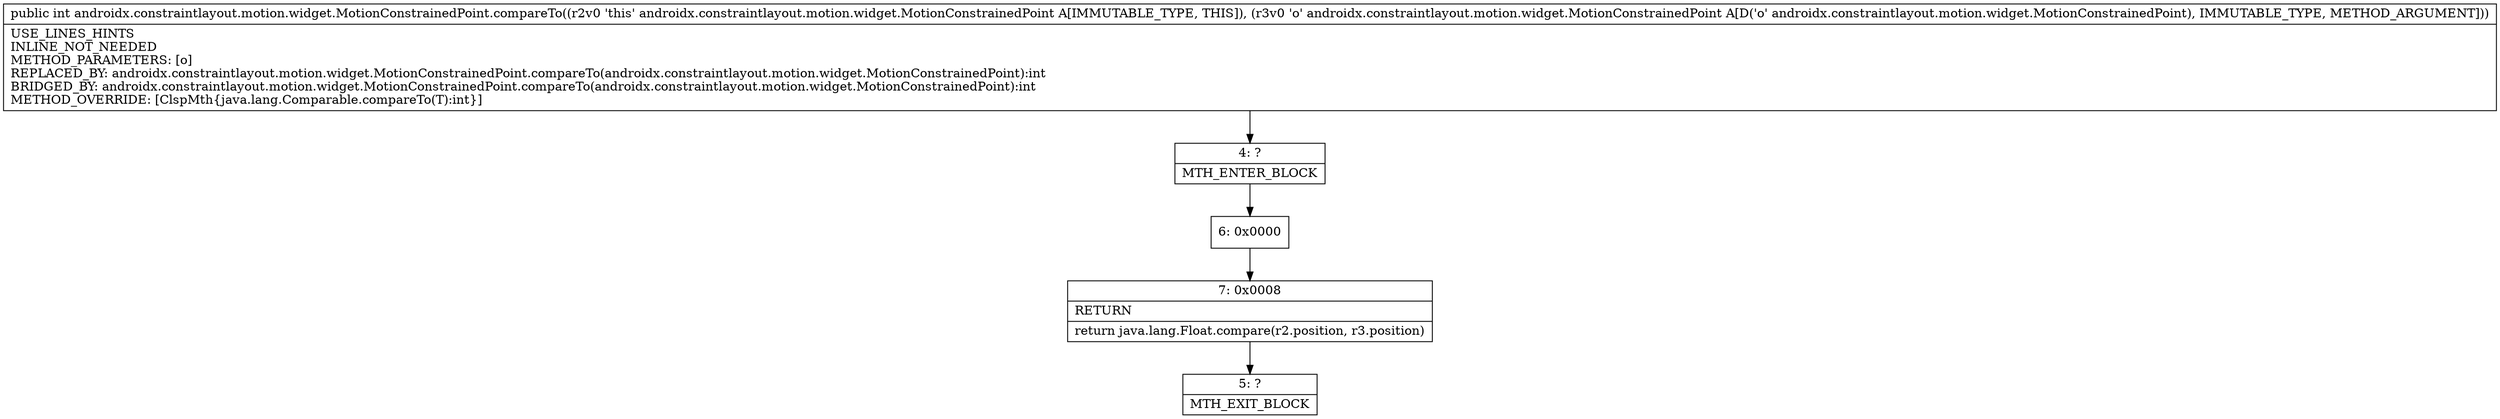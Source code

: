 digraph "CFG forandroidx.constraintlayout.motion.widget.MotionConstrainedPoint.compareTo(Landroidx\/constraintlayout\/motion\/widget\/MotionConstrainedPoint;)I" {
Node_4 [shape=record,label="{4\:\ ?|MTH_ENTER_BLOCK\l}"];
Node_6 [shape=record,label="{6\:\ 0x0000}"];
Node_7 [shape=record,label="{7\:\ 0x0008|RETURN\l|return java.lang.Float.compare(r2.position, r3.position)\l}"];
Node_5 [shape=record,label="{5\:\ ?|MTH_EXIT_BLOCK\l}"];
MethodNode[shape=record,label="{public int androidx.constraintlayout.motion.widget.MotionConstrainedPoint.compareTo((r2v0 'this' androidx.constraintlayout.motion.widget.MotionConstrainedPoint A[IMMUTABLE_TYPE, THIS]), (r3v0 'o' androidx.constraintlayout.motion.widget.MotionConstrainedPoint A[D('o' androidx.constraintlayout.motion.widget.MotionConstrainedPoint), IMMUTABLE_TYPE, METHOD_ARGUMENT]))  | USE_LINES_HINTS\lINLINE_NOT_NEEDED\lMETHOD_PARAMETERS: [o]\lREPLACED_BY: androidx.constraintlayout.motion.widget.MotionConstrainedPoint.compareTo(androidx.constraintlayout.motion.widget.MotionConstrainedPoint):int\lBRIDGED_BY: androidx.constraintlayout.motion.widget.MotionConstrainedPoint.compareTo(androidx.constraintlayout.motion.widget.MotionConstrainedPoint):int\lMETHOD_OVERRIDE: [ClspMth\{java.lang.Comparable.compareTo(T):int\}]\l}"];
MethodNode -> Node_4;Node_4 -> Node_6;
Node_6 -> Node_7;
Node_7 -> Node_5;
}

